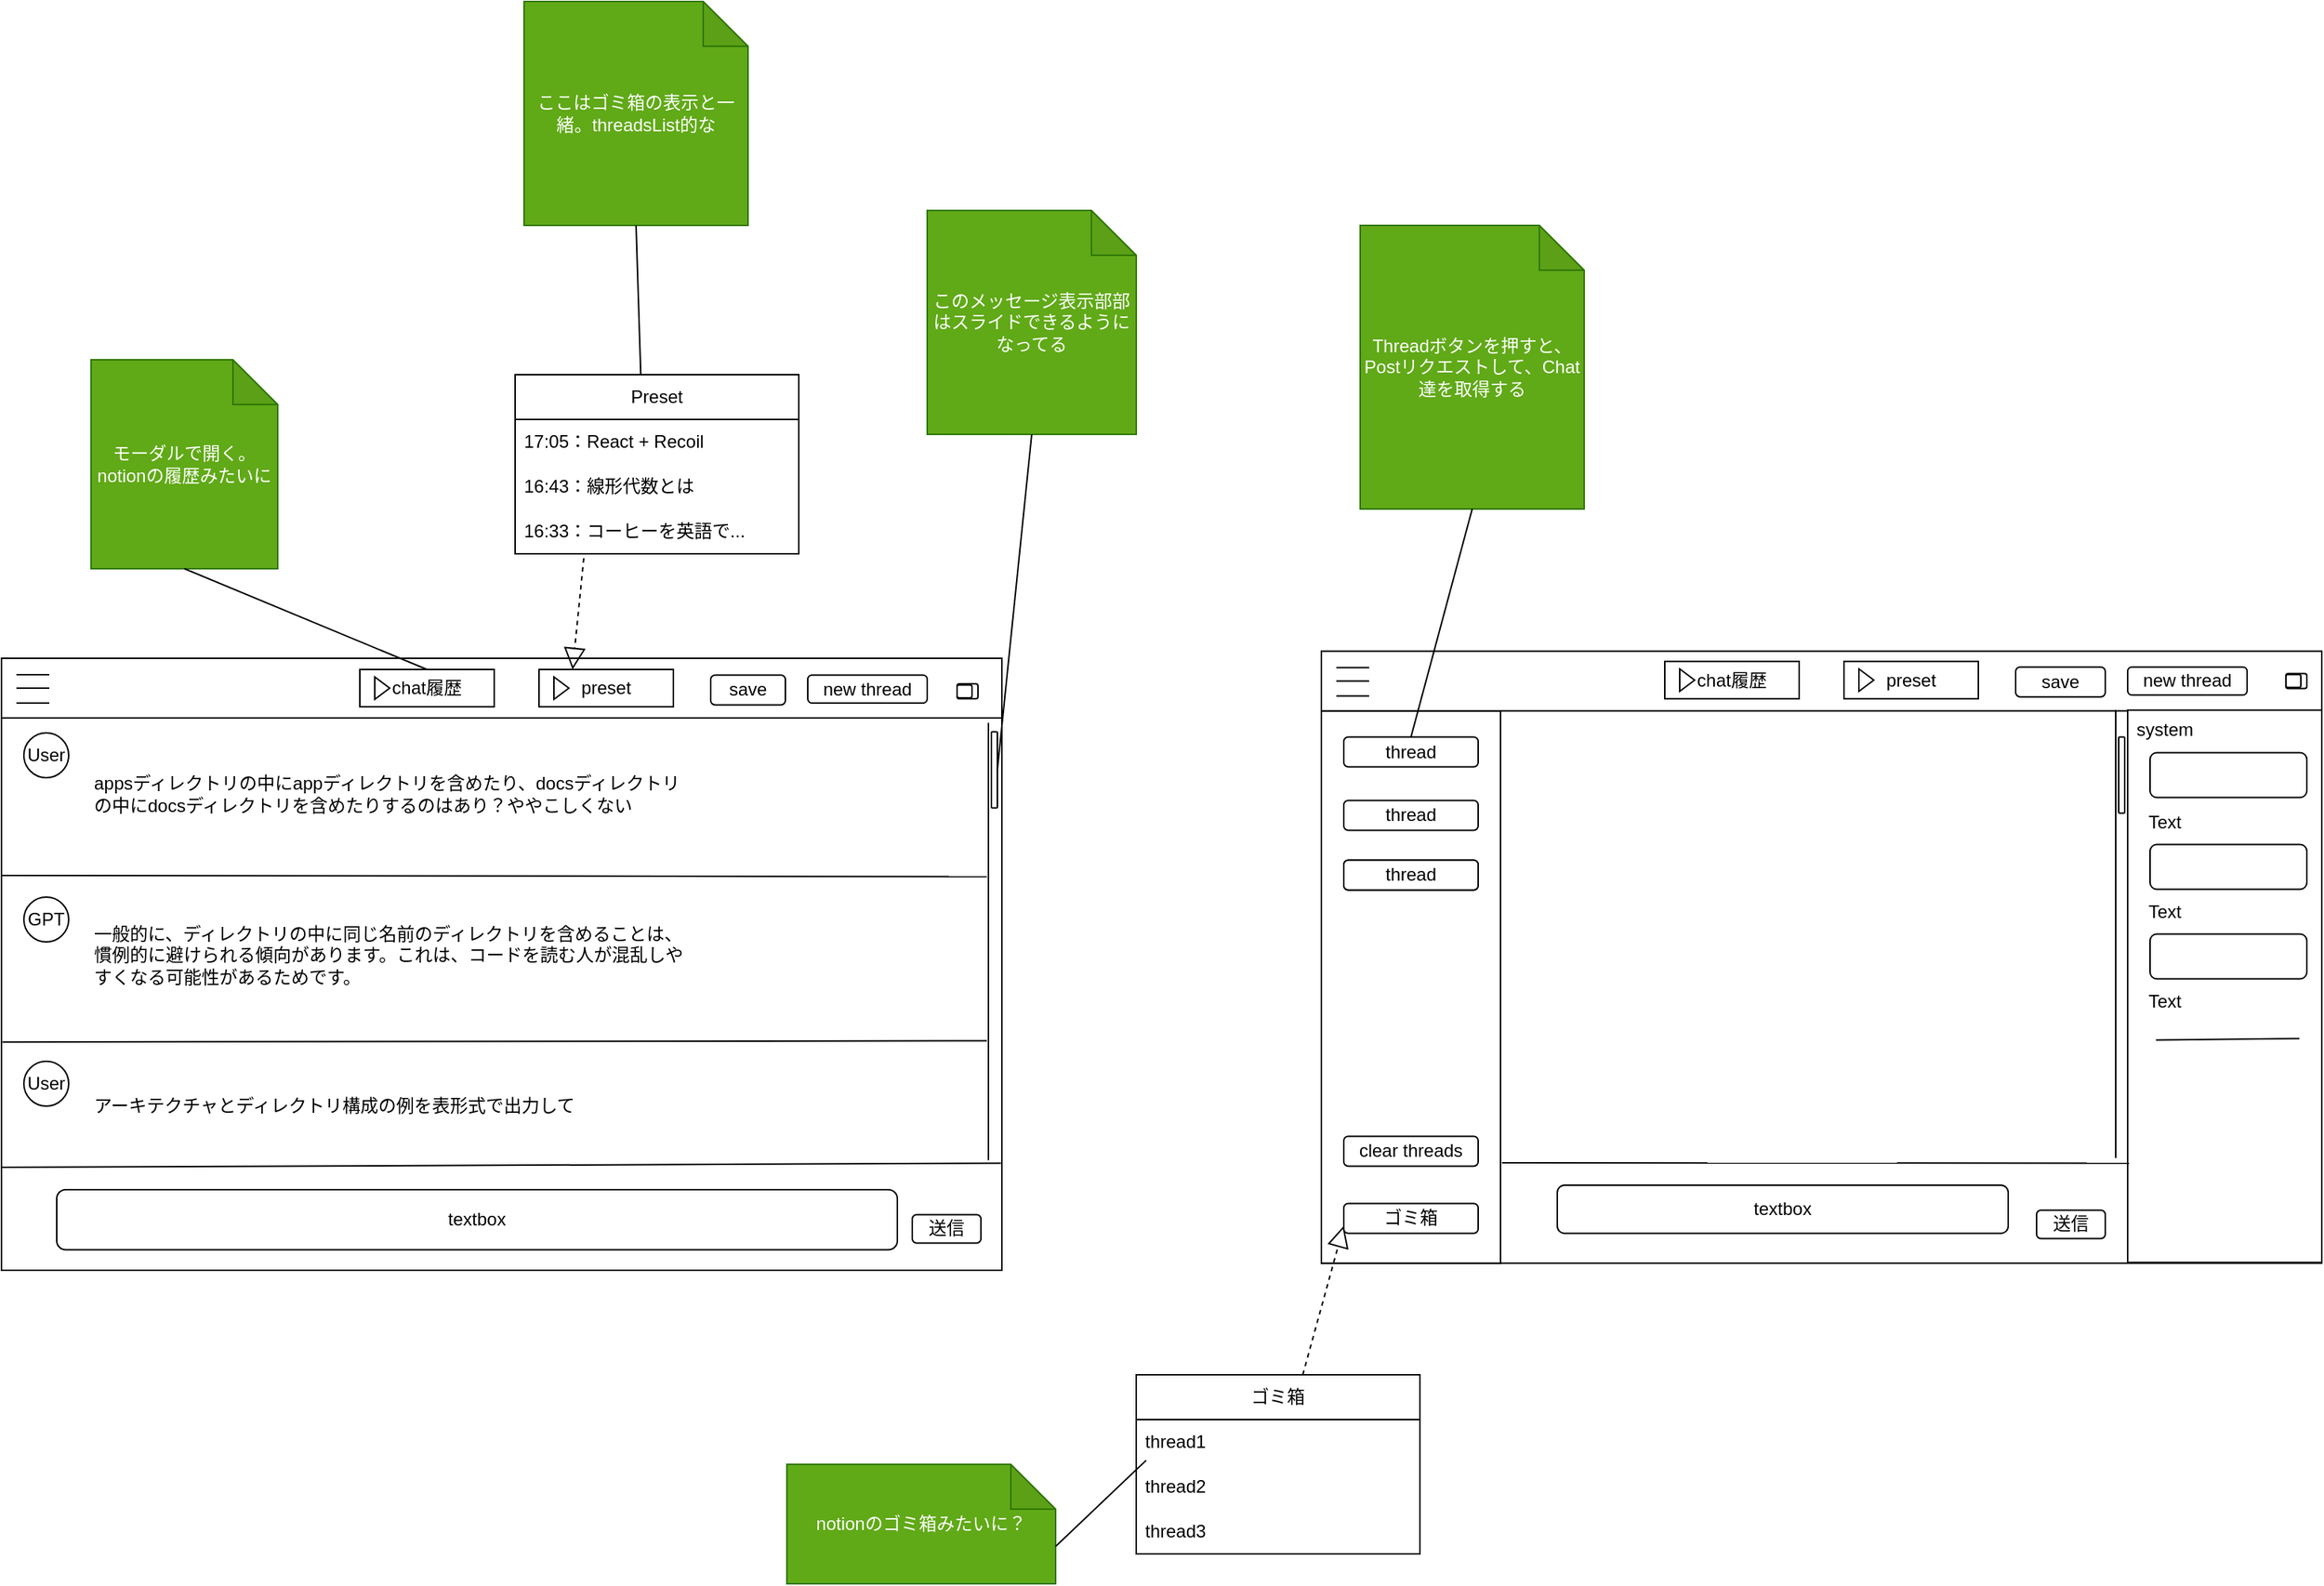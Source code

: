 <mxfile>
    <diagram id="VdgsyUHHD2g-uRMNJ1eA" name="Page-1">
        <mxGraphModel dx="723" dy="1784" grid="1" gridSize="10" guides="1" tooltips="1" connect="1" arrows="1" fold="1" page="1" pageScale="1" pageWidth="827" pageHeight="1169" math="0" shadow="0">
            <root>
                <mxCell id="0"/>
                <mxCell id="1" parent="0"/>
                <mxCell id="55" value="" style="rounded=0;whiteSpace=wrap;html=1;" parent="1" vertex="1">
                    <mxGeometry x="964" y="125.25" width="670" height="400" as="geometry"/>
                </mxCell>
                <mxCell id="70" value="" style="rounded=0;whiteSpace=wrap;html=1;" parent="1" vertex="1">
                    <mxGeometry x="964" y="155.25" width="120" height="370" as="geometry"/>
                </mxCell>
                <mxCell id="71" value="thread" style="rounded=1;whiteSpace=wrap;html=1;" parent="1" vertex="1">
                    <mxGeometry x="979" y="172.75" width="90" height="20" as="geometry"/>
                </mxCell>
                <mxCell id="72" value="thread" style="rounded=1;whiteSpace=wrap;html=1;" parent="1" vertex="1">
                    <mxGeometry x="979" y="255.25" width="90" height="20" as="geometry"/>
                </mxCell>
                <mxCell id="73" value="thread" style="rounded=1;whiteSpace=wrap;html=1;" parent="1" vertex="1">
                    <mxGeometry x="979" y="215.25" width="90" height="20" as="geometry"/>
                </mxCell>
                <mxCell id="110" value="" style="endArrow=block;dashed=1;endFill=0;endSize=12;html=1;entryX=0;entryY=0.75;entryDx=0;entryDy=0;" parent="1" source="115" target="284" edge="1">
                    <mxGeometry width="160" relative="1" as="geometry">
                        <mxPoint x="1254" y="-379.75" as="sourcePoint"/>
                        <mxPoint x="979" y="500.264" as="targetPoint"/>
                    </mxGeometry>
                </mxCell>
                <mxCell id="115" value="ゴミ箱" style="swimlane;fontStyle=0;childLayout=stackLayout;horizontal=1;startSize=30;horizontalStack=0;resizeParent=1;resizeParentMax=0;resizeLast=0;collapsible=1;marginBottom=0;whiteSpace=wrap;html=1;fillColor=default;" parent="1" vertex="1">
                    <mxGeometry x="840" y="600" width="190" height="120" as="geometry">
                        <mxRectangle x="240" y="-280" width="60" height="30" as="alternateBounds"/>
                    </mxGeometry>
                </mxCell>
                <mxCell id="117" value="thread1" style="text;strokeColor=none;fillColor=none;align=left;verticalAlign=middle;spacingLeft=4;spacingRight=4;overflow=hidden;points=[[0,0.5],[1,0.5]];portConstraint=eastwest;rotatable=0;whiteSpace=wrap;html=1;" parent="115" vertex="1">
                    <mxGeometry y="30" width="190" height="30" as="geometry"/>
                </mxCell>
                <mxCell id="118" value="thread2" style="text;strokeColor=none;fillColor=none;align=left;verticalAlign=middle;spacingLeft=4;spacingRight=4;overflow=hidden;points=[[0,0.5],[1,0.5]];portConstraint=eastwest;rotatable=0;whiteSpace=wrap;html=1;" parent="115" vertex="1">
                    <mxGeometry y="60" width="190" height="30" as="geometry"/>
                </mxCell>
                <mxCell id="119" value="thread3" style="text;strokeColor=none;fillColor=none;align=left;verticalAlign=middle;spacingLeft=4;spacingRight=4;overflow=hidden;points=[[0,0.5],[1,0.5]];portConstraint=eastwest;rotatable=0;whiteSpace=wrap;html=1;" parent="115" vertex="1">
                    <mxGeometry y="90" width="190" height="30" as="geometry"/>
                </mxCell>
                <mxCell id="129" value="" style="rounded=0;whiteSpace=wrap;html=1;" parent="1" vertex="1">
                    <mxGeometry x="964" y="115.25" width="670" height="40" as="geometry"/>
                </mxCell>
                <mxCell id="131" value="save" style="rounded=1;whiteSpace=wrap;html=1;" parent="1" vertex="1">
                    <mxGeometry x="1429" y="125.87" width="60" height="20" as="geometry"/>
                </mxCell>
                <mxCell id="132" value="" style="endArrow=none;html=1;" parent="1" edge="1">
                    <mxGeometry width="50" height="50" relative="1" as="geometry">
                        <mxPoint x="974" y="126.25" as="sourcePoint"/>
                        <mxPoint x="996" y="126.25" as="targetPoint"/>
                    </mxGeometry>
                </mxCell>
                <mxCell id="133" value="" style="endArrow=none;html=1;" parent="1" edge="1">
                    <mxGeometry width="50" height="50" relative="1" as="geometry">
                        <mxPoint x="974" y="135.25" as="sourcePoint"/>
                        <mxPoint x="996" y="135.25" as="targetPoint"/>
                    </mxGeometry>
                </mxCell>
                <mxCell id="134" value="" style="endArrow=none;html=1;" parent="1" edge="1">
                    <mxGeometry width="50" height="50" relative="1" as="geometry">
                        <mxPoint x="974" y="145.25" as="sourcePoint"/>
                        <mxPoint x="996" y="145.25" as="targetPoint"/>
                    </mxGeometry>
                </mxCell>
                <mxCell id="138" value="このメッセージ表示部部はスライドできるようになってる" style="shape=note;whiteSpace=wrap;html=1;backgroundOutline=1;darkOpacity=0.05;fillColor=#60a917;fontColor=#ffffff;strokeColor=#2D7600;" parent="1" vertex="1">
                    <mxGeometry x="700" y="-180" width="140" height="150" as="geometry"/>
                </mxCell>
                <mxCell id="162" value="Threadボタンを押すと、Postリクエストして、Chat達を取得する" style="shape=note;whiteSpace=wrap;html=1;backgroundOutline=1;darkOpacity=0.05;fillColor=#60a917;fontColor=#ffffff;strokeColor=#2D7600;align=center;" parent="1" vertex="1">
                    <mxGeometry x="990" y="-170" width="150" height="190" as="geometry"/>
                </mxCell>
                <mxCell id="163" value="" style="endArrow=none;html=1;exitX=0.5;exitY=1;exitDx=0;exitDy=0;exitPerimeter=0;entryX=0.5;entryY=0;entryDx=0;entryDy=0;" parent="1" source="162" target="71" edge="1">
                    <mxGeometry width="50" height="50" relative="1" as="geometry">
                        <mxPoint x="1164" y="55.25" as="sourcePoint"/>
                        <mxPoint x="1214" y="15.25" as="targetPoint"/>
                    </mxGeometry>
                </mxCell>
                <mxCell id="169" value="" style="rounded=0;whiteSpace=wrap;html=1;" parent="1" vertex="1">
                    <mxGeometry x="1504" y="154.75" width="130" height="370" as="geometry"/>
                </mxCell>
                <mxCell id="170" value="" style="rounded=1;whiteSpace=wrap;html=1;" parent="1" vertex="1">
                    <mxGeometry x="1519" y="244.75" width="105" height="30" as="geometry"/>
                </mxCell>
                <mxCell id="171" value="" style="rounded=1;whiteSpace=wrap;html=1;" parent="1" vertex="1">
                    <mxGeometry x="1519" y="304.75" width="105" height="30" as="geometry"/>
                </mxCell>
                <mxCell id="172" value="Text" style="text;html=1;strokeColor=none;fillColor=none;align=center;verticalAlign=middle;whiteSpace=wrap;rounded=0;" parent="1" vertex="1">
                    <mxGeometry x="1504" y="214.75" width="50" height="30" as="geometry"/>
                </mxCell>
                <mxCell id="173" value="Text" style="text;html=1;strokeColor=none;fillColor=none;align=center;verticalAlign=middle;whiteSpace=wrap;rounded=0;" parent="1" vertex="1">
                    <mxGeometry x="1504" y="274.75" width="50" height="30" as="geometry"/>
                </mxCell>
                <mxCell id="174" value="Text" style="text;html=1;strokeColor=none;fillColor=none;align=center;verticalAlign=middle;whiteSpace=wrap;rounded=0;" parent="1" vertex="1">
                    <mxGeometry x="1504" y="334.75" width="50" height="30" as="geometry"/>
                </mxCell>
                <mxCell id="175" value="" style="endArrow=none;html=1;" parent="1" edge="1">
                    <mxGeometry width="50" height="50" relative="1" as="geometry">
                        <mxPoint x="1523" y="375.75" as="sourcePoint"/>
                        <mxPoint x="1619" y="374.75" as="targetPoint"/>
                    </mxGeometry>
                </mxCell>
                <mxCell id="176" value="" style="endArrow=none;html=1;" parent="1" edge="1">
                    <mxGeometry width="50" height="50" relative="1" as="geometry">
                        <mxPoint x="1496" y="154.75" as="sourcePoint"/>
                        <mxPoint x="1496" y="454.75" as="targetPoint"/>
                    </mxGeometry>
                </mxCell>
                <mxCell id="177" value="" style="rounded=1;whiteSpace=wrap;html=1;" parent="1" vertex="1">
                    <mxGeometry x="1498" y="172.75" width="4" height="51" as="geometry"/>
                </mxCell>
                <mxCell id="178" value="" style="rounded=1;whiteSpace=wrap;html=1;" parent="1" vertex="1">
                    <mxGeometry x="1519" y="183.25" width="105" height="30" as="geometry"/>
                </mxCell>
                <mxCell id="179" value="system" style="text;html=1;strokeColor=none;fillColor=none;align=center;verticalAlign=middle;whiteSpace=wrap;rounded=0;" parent="1" vertex="1">
                    <mxGeometry x="1504" y="153.25" width="50" height="30" as="geometry"/>
                </mxCell>
                <mxCell id="181" value="" style="rounded=0;whiteSpace=wrap;html=1;" parent="1" vertex="1">
                    <mxGeometry x="80" y="120" width="670" height="410" as="geometry"/>
                </mxCell>
                <mxCell id="183" value="" style="rounded=0;whiteSpace=wrap;html=1;" parent="1" vertex="1">
                    <mxGeometry x="80" y="120" width="670" height="40" as="geometry"/>
                </mxCell>
                <mxCell id="190" value="save" style="rounded=1;whiteSpace=wrap;html=1;" parent="1" vertex="1">
                    <mxGeometry x="555" y="131.25" width="50" height="20" as="geometry"/>
                </mxCell>
                <mxCell id="191" value="" style="endArrow=none;html=1;" parent="1" edge="1">
                    <mxGeometry width="50" height="50" relative="1" as="geometry">
                        <mxPoint x="90" y="131" as="sourcePoint"/>
                        <mxPoint x="112" y="131" as="targetPoint"/>
                    </mxGeometry>
                </mxCell>
                <mxCell id="192" value="" style="endArrow=none;html=1;" parent="1" edge="1">
                    <mxGeometry width="50" height="50" relative="1" as="geometry">
                        <mxPoint x="90" y="140" as="sourcePoint"/>
                        <mxPoint x="112" y="140" as="targetPoint"/>
                    </mxGeometry>
                </mxCell>
                <mxCell id="193" value="" style="endArrow=none;html=1;" parent="1" edge="1">
                    <mxGeometry width="50" height="50" relative="1" as="geometry">
                        <mxPoint x="90" y="150" as="sourcePoint"/>
                        <mxPoint x="112" y="150" as="targetPoint"/>
                    </mxGeometry>
                </mxCell>
                <mxCell id="194" value="new thread" style="rounded=1;whiteSpace=wrap;html=1;" parent="1" vertex="1">
                    <mxGeometry x="620" y="131.25" width="80" height="18.75" as="geometry"/>
                </mxCell>
                <mxCell id="195" value="textbox" style="rounded=1;whiteSpace=wrap;html=1;" parent="1" vertex="1">
                    <mxGeometry x="117" y="476" width="563" height="40.25" as="geometry"/>
                </mxCell>
                <mxCell id="196" value="User" style="ellipse;whiteSpace=wrap;html=1;aspect=fixed;" parent="1" vertex="1">
                    <mxGeometry x="95" y="170" width="30" height="30" as="geometry"/>
                </mxCell>
                <mxCell id="197" value="GPT" style="ellipse;whiteSpace=wrap;html=1;aspect=fixed;" parent="1" vertex="1">
                    <mxGeometry x="95" y="280" width="30" height="30" as="geometry"/>
                </mxCell>
                <mxCell id="198" value="" style="endArrow=none;html=1;" parent="1" edge="1">
                    <mxGeometry width="50" height="50" relative="1" as="geometry">
                        <mxPoint x="80" y="265.5" as="sourcePoint"/>
                        <mxPoint x="740" y="266.25" as="targetPoint"/>
                    </mxGeometry>
                </mxCell>
                <mxCell id="199" value="" style="endArrow=none;html=1;entryX=0.999;entryY=0.825;entryDx=0;entryDy=0;entryPerimeter=0;" parent="1" target="181" edge="1">
                    <mxGeometry width="50" height="50" relative="1" as="geometry">
                        <mxPoint x="80" y="461" as="sourcePoint"/>
                        <mxPoint x="620" y="458.59" as="targetPoint"/>
                    </mxGeometry>
                </mxCell>
                <mxCell id="202" value="" style="endArrow=none;html=1;exitX=0.001;exitY=0.627;exitDx=0;exitDy=0;exitPerimeter=0;" parent="1" source="181" edge="1">
                    <mxGeometry width="50" height="50" relative="1" as="geometry">
                        <mxPoint x="80" y="390" as="sourcePoint"/>
                        <mxPoint x="740" y="376.25" as="targetPoint"/>
                    </mxGeometry>
                </mxCell>
                <mxCell id="203" value="User" style="ellipse;whiteSpace=wrap;html=1;aspect=fixed;" parent="1" vertex="1">
                    <mxGeometry x="95" y="390" width="30" height="30" as="geometry"/>
                </mxCell>
                <mxCell id="204" value="" style="endArrow=none;html=1;" parent="1" edge="1">
                    <mxGeometry width="50" height="50" relative="1" as="geometry">
                        <mxPoint x="741.0" y="163.25" as="sourcePoint"/>
                        <mxPoint x="741" y="456.25" as="targetPoint"/>
                    </mxGeometry>
                </mxCell>
                <mxCell id="206" value="送信" style="rounded=1;whiteSpace=wrap;html=1;" parent="1" vertex="1">
                    <mxGeometry x="690" y="492.75" width="46" height="19" as="geometry"/>
                </mxCell>
                <mxCell id="210" value="appsディレクトリの中にappディレクトリを含めたり、docsディレクトリの中にdocsディレクトリを含めたりするのはあり？ややこしくない" style="text;html=1;strokeColor=none;fillColor=none;align=left;verticalAlign=middle;whiteSpace=wrap;rounded=0;strokeWidth=4;" parent="1" vertex="1">
                    <mxGeometry x="140" y="172.5" width="400" height="77.5" as="geometry"/>
                </mxCell>
                <mxCell id="211" value="一般的に、ディレクトリの中に同じ名前のディレクトリを含めることは、慣例的に避けられる傾向があります。これは、コードを読む人が混乱しやすくなる可能性があるためです。" style="text;html=1;strokeColor=none;fillColor=none;align=left;verticalAlign=middle;whiteSpace=wrap;rounded=0;strokeWidth=4;" parent="1" vertex="1">
                    <mxGeometry x="140" y="280" width="400" height="77.5" as="geometry"/>
                </mxCell>
                <mxCell id="212" value="アーキテクチャとディレクトリ構成の例を表形式で出力して" style="text;html=1;strokeColor=none;fillColor=none;align=left;verticalAlign=middle;whiteSpace=wrap;rounded=0;strokeWidth=4;" parent="1" vertex="1">
                    <mxGeometry x="140" y="390" width="380" height="60" as="geometry"/>
                </mxCell>
                <mxCell id="213" value="preset" style="html=1;whiteSpace=wrap;container=1;recursiveResize=0;collapsible=0;" parent="1" vertex="1">
                    <mxGeometry x="440" y="127.5" width="90" height="25" as="geometry"/>
                </mxCell>
                <mxCell id="214" value="" style="triangle;html=1;whiteSpace=wrap;" parent="213" vertex="1">
                    <mxGeometry x="10" y="5" width="10" height="15" as="geometry"/>
                </mxCell>
                <mxCell id="250" value="" style="rounded=1;whiteSpace=wrap;html=1;" parent="1" vertex="1">
                    <mxGeometry x="743" y="169.25" width="4" height="51" as="geometry"/>
                </mxCell>
                <mxCell id="279" value="textbox" style="rounded=1;whiteSpace=wrap;html=1;" parent="1" vertex="1">
                    <mxGeometry x="1122" y="473" width="302" height="32.25" as="geometry"/>
                </mxCell>
                <mxCell id="280" value="" style="endArrow=none;html=1;" parent="1" edge="1">
                    <mxGeometry width="50" height="50" relative="1" as="geometry">
                        <mxPoint x="1085" y="458.0" as="sourcePoint"/>
                        <mxPoint x="1505" y="458.25" as="targetPoint"/>
                    </mxGeometry>
                </mxCell>
                <mxCell id="281" value="送信" style="rounded=1;whiteSpace=wrap;html=1;" parent="1" vertex="1">
                    <mxGeometry x="1443" y="489.75" width="46" height="19" as="geometry"/>
                </mxCell>
                <mxCell id="282" value="thread" style="rounded=1;whiteSpace=wrap;html=1;" parent="1" vertex="1">
                    <mxGeometry x="979" y="255.25" width="90" height="20" as="geometry"/>
                </mxCell>
                <mxCell id="283" value="clear threads" style="rounded=1;whiteSpace=wrap;html=1;" parent="1" vertex="1">
                    <mxGeometry x="979" y="440.25" width="90" height="20" as="geometry"/>
                </mxCell>
                <mxCell id="284" value="ゴミ箱" style="rounded=1;whiteSpace=wrap;html=1;" parent="1" vertex="1">
                    <mxGeometry x="979" y="485.25" width="90" height="20" as="geometry"/>
                </mxCell>
                <mxCell id="285" value="new thread" style="rounded=1;whiteSpace=wrap;html=1;" parent="1" vertex="1">
                    <mxGeometry x="1504" y="125.87" width="80" height="18.75" as="geometry"/>
                </mxCell>
                <mxCell id="287" value="Preset" style="swimlane;fontStyle=0;childLayout=stackLayout;horizontal=1;startSize=30;horizontalStack=0;resizeParent=1;resizeParentMax=0;resizeLast=0;collapsible=1;marginBottom=0;whiteSpace=wrap;html=1;fillColor=default;" parent="1" vertex="1">
                    <mxGeometry x="424" y="-70" width="190" height="120" as="geometry">
                        <mxRectangle x="240" y="-280" width="60" height="30" as="alternateBounds"/>
                    </mxGeometry>
                </mxCell>
                <mxCell id="288" value="17:05：React + Recoil" style="text;strokeColor=none;fillColor=none;align=left;verticalAlign=middle;spacingLeft=4;spacingRight=4;overflow=hidden;points=[[0,0.5],[1,0.5]];portConstraint=eastwest;rotatable=0;whiteSpace=wrap;html=1;" parent="287" vertex="1">
                    <mxGeometry y="30" width="190" height="30" as="geometry"/>
                </mxCell>
                <mxCell id="289" value="16:43：線形代数とは" style="text;strokeColor=none;fillColor=none;align=left;verticalAlign=middle;spacingLeft=4;spacingRight=4;overflow=hidden;points=[[0,0.5],[1,0.5]];portConstraint=eastwest;rotatable=0;whiteSpace=wrap;html=1;" parent="287" vertex="1">
                    <mxGeometry y="60" width="190" height="30" as="geometry"/>
                </mxCell>
                <mxCell id="290" value="16:33：コーヒーを英語で..." style="text;strokeColor=none;fillColor=none;align=left;verticalAlign=middle;spacingLeft=4;spacingRight=4;overflow=hidden;points=[[0,0.5],[1,0.5]];portConstraint=eastwest;rotatable=0;whiteSpace=wrap;html=1;" parent="287" vertex="1">
                    <mxGeometry y="90" width="190" height="30" as="geometry"/>
                </mxCell>
                <mxCell id="291" value="" style="endArrow=block;dashed=1;endFill=0;endSize=12;html=1;entryX=0.25;entryY=0;entryDx=0;entryDy=0;exitX=0.242;exitY=1.1;exitDx=0;exitDy=0;exitPerimeter=0;" parent="1" source="290" target="213" edge="1">
                    <mxGeometry width="160" relative="1" as="geometry">
                        <mxPoint x="220" y="2.998" as="sourcePoint"/>
                        <mxPoint x="325" y="-22.99" as="targetPoint"/>
                    </mxGeometry>
                </mxCell>
                <mxCell id="294" value="chat履歴" style="html=1;whiteSpace=wrap;container=1;recursiveResize=0;collapsible=0;" parent="1" vertex="1">
                    <mxGeometry x="320" y="127.5" width="90" height="25" as="geometry"/>
                </mxCell>
                <mxCell id="295" value="" style="triangle;html=1;whiteSpace=wrap;" parent="294" vertex="1">
                    <mxGeometry x="10" y="5" width="10" height="15" as="geometry"/>
                </mxCell>
                <mxCell id="296" value="モーダルで開く。notionの履歴みたいに" style="shape=note;whiteSpace=wrap;html=1;backgroundOutline=1;darkOpacity=0.05;fillColor=#60a917;fontColor=#ffffff;strokeColor=#2D7600;" parent="1" vertex="1">
                    <mxGeometry x="140" y="-80" width="125" height="140" as="geometry"/>
                </mxCell>
                <mxCell id="297" value="" style="endArrow=none;html=1;entryX=0.5;entryY=1;entryDx=0;entryDy=0;entryPerimeter=0;exitX=0.5;exitY=0;exitDx=0;exitDy=0;" parent="1" source="294" target="296" edge="1">
                    <mxGeometry width="50" height="50" relative="1" as="geometry">
                        <mxPoint x="757" y="204.75" as="sourcePoint"/>
                        <mxPoint x="890" y="61.25" as="targetPoint"/>
                    </mxGeometry>
                </mxCell>
                <mxCell id="299" value="notionのゴミ箱みたいに？" style="shape=note;whiteSpace=wrap;html=1;backgroundOutline=1;darkOpacity=0.05;fillColor=#60a917;fontColor=#ffffff;strokeColor=#2D7600;align=center;" parent="1" vertex="1">
                    <mxGeometry x="606" y="660" width="180" height="80" as="geometry"/>
                </mxCell>
                <mxCell id="300" value="" style="endArrow=none;html=1;exitX=0;exitY=0;exitDx=180;exitDy=55;exitPerimeter=0;entryX=0.035;entryY=-0.09;entryDx=0;entryDy=0;entryPerimeter=0;" parent="1" source="299" target="118" edge="1">
                    <mxGeometry width="50" height="50" relative="1" as="geometry">
                        <mxPoint x="835.5" y="148.86" as="sourcePoint"/>
                        <mxPoint x="989" y="182.75" as="targetPoint"/>
                    </mxGeometry>
                </mxCell>
                <mxCell id="139" value="" style="endArrow=none;html=1;entryX=0.5;entryY=1;entryDx=0;entryDy=0;entryPerimeter=0;exitX=1;exitY=0.5;exitDx=0;exitDy=0;" parent="1" source="250" target="138" edge="1">
                    <mxGeometry width="50" height="50" relative="1" as="geometry">
                        <mxPoint x="550" y="660" as="sourcePoint"/>
                        <mxPoint x="600" y="610" as="targetPoint"/>
                    </mxGeometry>
                </mxCell>
                <mxCell id="301" value="ここはゴミ箱の表示と一緒。threadsList的な" style="shape=note;whiteSpace=wrap;html=1;backgroundOutline=1;darkOpacity=0.05;fillColor=#60a917;fontColor=#ffffff;strokeColor=#2D7600;" parent="1" vertex="1">
                    <mxGeometry x="430" y="-320" width="150" height="150" as="geometry"/>
                </mxCell>
                <mxCell id="302" value="" style="endArrow=none;html=1;entryX=0.5;entryY=1;entryDx=0;entryDy=0;entryPerimeter=0;exitX=0.443;exitY=0;exitDx=0;exitDy=0;exitPerimeter=0;" parent="1" source="287" target="301" edge="1">
                    <mxGeometry width="50" height="50" relative="1" as="geometry">
                        <mxPoint x="510" y="-80" as="sourcePoint"/>
                        <mxPoint x="197.5" y="30" as="targetPoint"/>
                    </mxGeometry>
                </mxCell>
                <mxCell id="303" value="" style="rounded=1;whiteSpace=wrap;html=1;" parent="1" vertex="1">
                    <mxGeometry x="720" y="137.13" width="14" height="10" as="geometry"/>
                </mxCell>
                <mxCell id="304" value="" style="rounded=1;whiteSpace=wrap;html=1;" parent="1" vertex="1">
                    <mxGeometry x="720" y="137.82" width="10" height="8.62" as="geometry"/>
                </mxCell>
                <mxCell id="310" value="" style="rounded=1;whiteSpace=wrap;html=1;" parent="1" vertex="1">
                    <mxGeometry x="1610" y="130.24" width="14" height="10" as="geometry"/>
                </mxCell>
                <mxCell id="311" value="" style="rounded=1;whiteSpace=wrap;html=1;" parent="1" vertex="1">
                    <mxGeometry x="1610" y="130.93" width="10" height="8.62" as="geometry"/>
                </mxCell>
                <mxCell id="312" value="preset" style="html=1;whiteSpace=wrap;container=1;recursiveResize=0;collapsible=0;" parent="1" vertex="1">
                    <mxGeometry x="1314" y="122.13" width="90" height="25" as="geometry"/>
                </mxCell>
                <mxCell id="313" value="" style="triangle;html=1;whiteSpace=wrap;" parent="312" vertex="1">
                    <mxGeometry x="10" y="5" width="10" height="15" as="geometry"/>
                </mxCell>
                <mxCell id="314" value="chat履歴" style="html=1;whiteSpace=wrap;container=1;recursiveResize=0;collapsible=0;" parent="1" vertex="1">
                    <mxGeometry x="1194" y="122.13" width="90" height="25" as="geometry"/>
                </mxCell>
                <mxCell id="315" value="" style="triangle;html=1;whiteSpace=wrap;" parent="314" vertex="1">
                    <mxGeometry x="10" y="5" width="10" height="15" as="geometry"/>
                </mxCell>
            </root>
        </mxGraphModel>
    </diagram>
</mxfile>